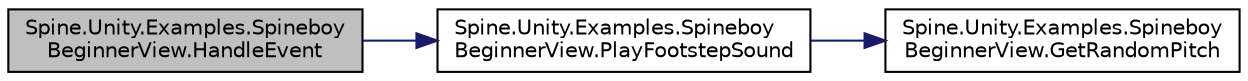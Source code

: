 digraph "Spine.Unity.Examples.SpineboyBeginnerView.HandleEvent"
{
 // LATEX_PDF_SIZE
  edge [fontname="Helvetica",fontsize="10",labelfontname="Helvetica",labelfontsize="10"];
  node [fontname="Helvetica",fontsize="10",shape=record];
  rankdir="LR";
  Node1 [label="Spine.Unity.Examples.Spineboy\lBeginnerView.HandleEvent",height=0.2,width=0.4,color="black", fillcolor="grey75", style="filled", fontcolor="black",tooltip=" "];
  Node1 -> Node2 [color="midnightblue",fontsize="10",style="solid"];
  Node2 [label="Spine.Unity.Examples.Spineboy\lBeginnerView.PlayFootstepSound",height=0.2,width=0.4,color="black", fillcolor="white", style="filled",URL="$class_spine_1_1_unity_1_1_examples_1_1_spineboy_beginner_view.html#af8296a124ed62edf27f27e7ef429e57a",tooltip=" "];
  Node2 -> Node3 [color="midnightblue",fontsize="10",style="solid"];
  Node3 [label="Spine.Unity.Examples.Spineboy\lBeginnerView.GetRandomPitch",height=0.2,width=0.4,color="black", fillcolor="white", style="filled",URL="$class_spine_1_1_unity_1_1_examples_1_1_spineboy_beginner_view.html#a5fea9086579f48cf19901f13c785fc57",tooltip=" "];
}
